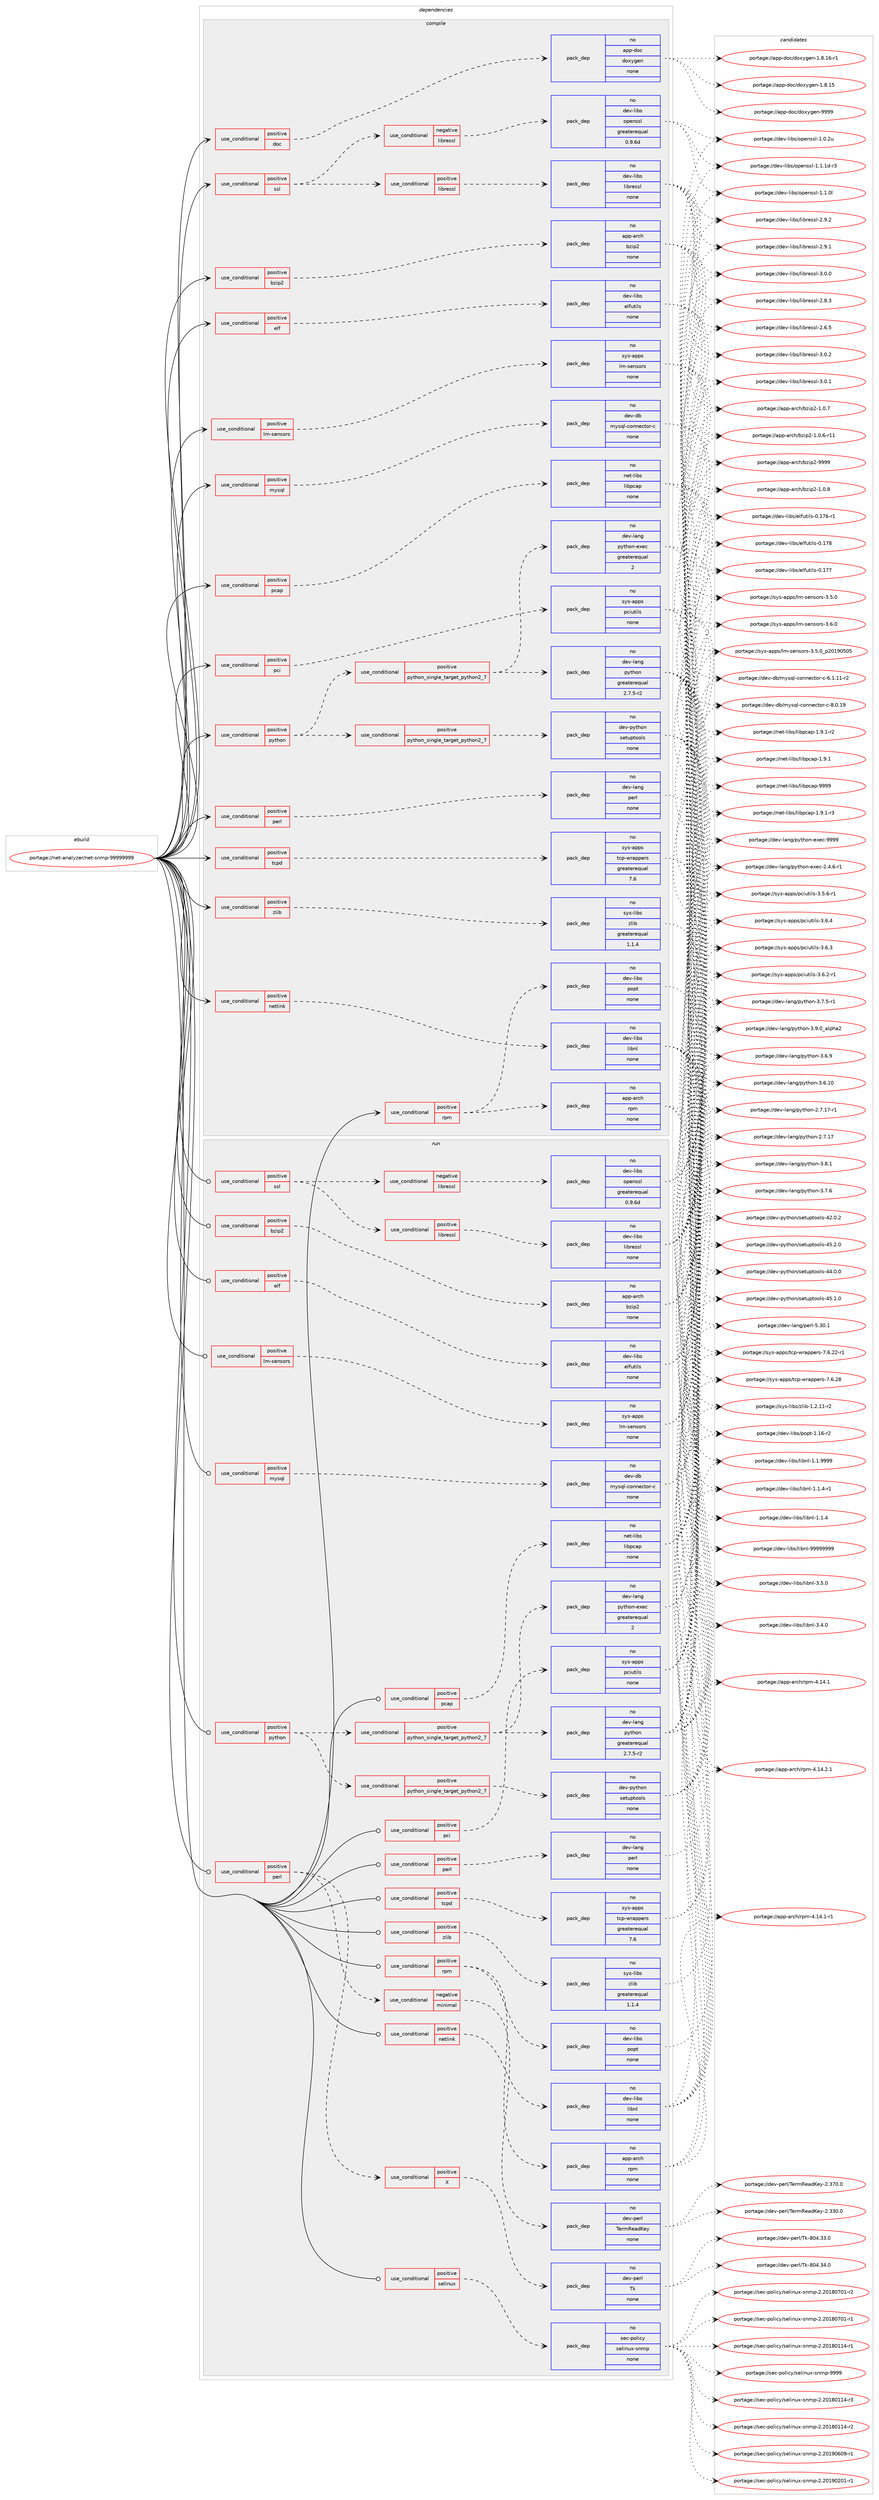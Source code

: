 digraph prolog {

# *************
# Graph options
# *************

newrank=true;
concentrate=true;
compound=true;
graph [rankdir=LR,fontname=Helvetica,fontsize=10,ranksep=1.5];#, ranksep=2.5, nodesep=0.2];
edge  [arrowhead=vee];
node  [fontname=Helvetica,fontsize=10];

# **********
# The ebuild
# **********

subgraph cluster_leftcol {
color=gray;
rank=same;
label=<<i>ebuild</i>>;
id [label="portage://net-analyzer/net-snmp-99999999", color=red, width=4, href="../net-analyzer/net-snmp-99999999.svg"];
}

# ****************
# The dependencies
# ****************

subgraph cluster_midcol {
color=gray;
label=<<i>dependencies</i>>;
subgraph cluster_compile {
fillcolor="#eeeeee";
style=filled;
label=<<i>compile</i>>;
subgraph cond35314 {
dependency156852 [label=<<TABLE BORDER="0" CELLBORDER="1" CELLSPACING="0" CELLPADDING="4"><TR><TD ROWSPAN="3" CELLPADDING="10">use_conditional</TD></TR><TR><TD>positive</TD></TR><TR><TD>bzip2</TD></TR></TABLE>>, shape=none, color=red];
subgraph pack118984 {
dependency156853 [label=<<TABLE BORDER="0" CELLBORDER="1" CELLSPACING="0" CELLPADDING="4" WIDTH="220"><TR><TD ROWSPAN="6" CELLPADDING="30">pack_dep</TD></TR><TR><TD WIDTH="110">no</TD></TR><TR><TD>app-arch</TD></TR><TR><TD>bzip2</TD></TR><TR><TD>none</TD></TR><TR><TD></TD></TR></TABLE>>, shape=none, color=blue];
}
dependency156852:e -> dependency156853:w [weight=20,style="dashed",arrowhead="vee"];
}
id:e -> dependency156852:w [weight=20,style="solid",arrowhead="vee"];
subgraph cond35315 {
dependency156854 [label=<<TABLE BORDER="0" CELLBORDER="1" CELLSPACING="0" CELLPADDING="4"><TR><TD ROWSPAN="3" CELLPADDING="10">use_conditional</TD></TR><TR><TD>positive</TD></TR><TR><TD>doc</TD></TR></TABLE>>, shape=none, color=red];
subgraph pack118985 {
dependency156855 [label=<<TABLE BORDER="0" CELLBORDER="1" CELLSPACING="0" CELLPADDING="4" WIDTH="220"><TR><TD ROWSPAN="6" CELLPADDING="30">pack_dep</TD></TR><TR><TD WIDTH="110">no</TD></TR><TR><TD>app-doc</TD></TR><TR><TD>doxygen</TD></TR><TR><TD>none</TD></TR><TR><TD></TD></TR></TABLE>>, shape=none, color=blue];
}
dependency156854:e -> dependency156855:w [weight=20,style="dashed",arrowhead="vee"];
}
id:e -> dependency156854:w [weight=20,style="solid",arrowhead="vee"];
subgraph cond35316 {
dependency156856 [label=<<TABLE BORDER="0" CELLBORDER="1" CELLSPACING="0" CELLPADDING="4"><TR><TD ROWSPAN="3" CELLPADDING="10">use_conditional</TD></TR><TR><TD>positive</TD></TR><TR><TD>elf</TD></TR></TABLE>>, shape=none, color=red];
subgraph pack118986 {
dependency156857 [label=<<TABLE BORDER="0" CELLBORDER="1" CELLSPACING="0" CELLPADDING="4" WIDTH="220"><TR><TD ROWSPAN="6" CELLPADDING="30">pack_dep</TD></TR><TR><TD WIDTH="110">no</TD></TR><TR><TD>dev-libs</TD></TR><TR><TD>elfutils</TD></TR><TR><TD>none</TD></TR><TR><TD></TD></TR></TABLE>>, shape=none, color=blue];
}
dependency156856:e -> dependency156857:w [weight=20,style="dashed",arrowhead="vee"];
}
id:e -> dependency156856:w [weight=20,style="solid",arrowhead="vee"];
subgraph cond35317 {
dependency156858 [label=<<TABLE BORDER="0" CELLBORDER="1" CELLSPACING="0" CELLPADDING="4"><TR><TD ROWSPAN="3" CELLPADDING="10">use_conditional</TD></TR><TR><TD>positive</TD></TR><TR><TD>lm-sensors</TD></TR></TABLE>>, shape=none, color=red];
subgraph pack118987 {
dependency156859 [label=<<TABLE BORDER="0" CELLBORDER="1" CELLSPACING="0" CELLPADDING="4" WIDTH="220"><TR><TD ROWSPAN="6" CELLPADDING="30">pack_dep</TD></TR><TR><TD WIDTH="110">no</TD></TR><TR><TD>sys-apps</TD></TR><TR><TD>lm-sensors</TD></TR><TR><TD>none</TD></TR><TR><TD></TD></TR></TABLE>>, shape=none, color=blue];
}
dependency156858:e -> dependency156859:w [weight=20,style="dashed",arrowhead="vee"];
}
id:e -> dependency156858:w [weight=20,style="solid",arrowhead="vee"];
subgraph cond35318 {
dependency156860 [label=<<TABLE BORDER="0" CELLBORDER="1" CELLSPACING="0" CELLPADDING="4"><TR><TD ROWSPAN="3" CELLPADDING="10">use_conditional</TD></TR><TR><TD>positive</TD></TR><TR><TD>mysql</TD></TR></TABLE>>, shape=none, color=red];
subgraph pack118988 {
dependency156861 [label=<<TABLE BORDER="0" CELLBORDER="1" CELLSPACING="0" CELLPADDING="4" WIDTH="220"><TR><TD ROWSPAN="6" CELLPADDING="30">pack_dep</TD></TR><TR><TD WIDTH="110">no</TD></TR><TR><TD>dev-db</TD></TR><TR><TD>mysql-connector-c</TD></TR><TR><TD>none</TD></TR><TR><TD></TD></TR></TABLE>>, shape=none, color=blue];
}
dependency156860:e -> dependency156861:w [weight=20,style="dashed",arrowhead="vee"];
}
id:e -> dependency156860:w [weight=20,style="solid",arrowhead="vee"];
subgraph cond35319 {
dependency156862 [label=<<TABLE BORDER="0" CELLBORDER="1" CELLSPACING="0" CELLPADDING="4"><TR><TD ROWSPAN="3" CELLPADDING="10">use_conditional</TD></TR><TR><TD>positive</TD></TR><TR><TD>netlink</TD></TR></TABLE>>, shape=none, color=red];
subgraph pack118989 {
dependency156863 [label=<<TABLE BORDER="0" CELLBORDER="1" CELLSPACING="0" CELLPADDING="4" WIDTH="220"><TR><TD ROWSPAN="6" CELLPADDING="30">pack_dep</TD></TR><TR><TD WIDTH="110">no</TD></TR><TR><TD>dev-libs</TD></TR><TR><TD>libnl</TD></TR><TR><TD>none</TD></TR><TR><TD></TD></TR></TABLE>>, shape=none, color=blue];
}
dependency156862:e -> dependency156863:w [weight=20,style="dashed",arrowhead="vee"];
}
id:e -> dependency156862:w [weight=20,style="solid",arrowhead="vee"];
subgraph cond35320 {
dependency156864 [label=<<TABLE BORDER="0" CELLBORDER="1" CELLSPACING="0" CELLPADDING="4"><TR><TD ROWSPAN="3" CELLPADDING="10">use_conditional</TD></TR><TR><TD>positive</TD></TR><TR><TD>pcap</TD></TR></TABLE>>, shape=none, color=red];
subgraph pack118990 {
dependency156865 [label=<<TABLE BORDER="0" CELLBORDER="1" CELLSPACING="0" CELLPADDING="4" WIDTH="220"><TR><TD ROWSPAN="6" CELLPADDING="30">pack_dep</TD></TR><TR><TD WIDTH="110">no</TD></TR><TR><TD>net-libs</TD></TR><TR><TD>libpcap</TD></TR><TR><TD>none</TD></TR><TR><TD></TD></TR></TABLE>>, shape=none, color=blue];
}
dependency156864:e -> dependency156865:w [weight=20,style="dashed",arrowhead="vee"];
}
id:e -> dependency156864:w [weight=20,style="solid",arrowhead="vee"];
subgraph cond35321 {
dependency156866 [label=<<TABLE BORDER="0" CELLBORDER="1" CELLSPACING="0" CELLPADDING="4"><TR><TD ROWSPAN="3" CELLPADDING="10">use_conditional</TD></TR><TR><TD>positive</TD></TR><TR><TD>pci</TD></TR></TABLE>>, shape=none, color=red];
subgraph pack118991 {
dependency156867 [label=<<TABLE BORDER="0" CELLBORDER="1" CELLSPACING="0" CELLPADDING="4" WIDTH="220"><TR><TD ROWSPAN="6" CELLPADDING="30">pack_dep</TD></TR><TR><TD WIDTH="110">no</TD></TR><TR><TD>sys-apps</TD></TR><TR><TD>pciutils</TD></TR><TR><TD>none</TD></TR><TR><TD></TD></TR></TABLE>>, shape=none, color=blue];
}
dependency156866:e -> dependency156867:w [weight=20,style="dashed",arrowhead="vee"];
}
id:e -> dependency156866:w [weight=20,style="solid",arrowhead="vee"];
subgraph cond35322 {
dependency156868 [label=<<TABLE BORDER="0" CELLBORDER="1" CELLSPACING="0" CELLPADDING="4"><TR><TD ROWSPAN="3" CELLPADDING="10">use_conditional</TD></TR><TR><TD>positive</TD></TR><TR><TD>perl</TD></TR></TABLE>>, shape=none, color=red];
subgraph pack118992 {
dependency156869 [label=<<TABLE BORDER="0" CELLBORDER="1" CELLSPACING="0" CELLPADDING="4" WIDTH="220"><TR><TD ROWSPAN="6" CELLPADDING="30">pack_dep</TD></TR><TR><TD WIDTH="110">no</TD></TR><TR><TD>dev-lang</TD></TR><TR><TD>perl</TD></TR><TR><TD>none</TD></TR><TR><TD></TD></TR></TABLE>>, shape=none, color=blue];
}
dependency156868:e -> dependency156869:w [weight=20,style="dashed",arrowhead="vee"];
}
id:e -> dependency156868:w [weight=20,style="solid",arrowhead="vee"];
subgraph cond35323 {
dependency156870 [label=<<TABLE BORDER="0" CELLBORDER="1" CELLSPACING="0" CELLPADDING="4"><TR><TD ROWSPAN="3" CELLPADDING="10">use_conditional</TD></TR><TR><TD>positive</TD></TR><TR><TD>python</TD></TR></TABLE>>, shape=none, color=red];
subgraph cond35324 {
dependency156871 [label=<<TABLE BORDER="0" CELLBORDER="1" CELLSPACING="0" CELLPADDING="4"><TR><TD ROWSPAN="3" CELLPADDING="10">use_conditional</TD></TR><TR><TD>positive</TD></TR><TR><TD>python_single_target_python2_7</TD></TR></TABLE>>, shape=none, color=red];
subgraph pack118993 {
dependency156872 [label=<<TABLE BORDER="0" CELLBORDER="1" CELLSPACING="0" CELLPADDING="4" WIDTH="220"><TR><TD ROWSPAN="6" CELLPADDING="30">pack_dep</TD></TR><TR><TD WIDTH="110">no</TD></TR><TR><TD>dev-python</TD></TR><TR><TD>setuptools</TD></TR><TR><TD>none</TD></TR><TR><TD></TD></TR></TABLE>>, shape=none, color=blue];
}
dependency156871:e -> dependency156872:w [weight=20,style="dashed",arrowhead="vee"];
}
dependency156870:e -> dependency156871:w [weight=20,style="dashed",arrowhead="vee"];
subgraph cond35325 {
dependency156873 [label=<<TABLE BORDER="0" CELLBORDER="1" CELLSPACING="0" CELLPADDING="4"><TR><TD ROWSPAN="3" CELLPADDING="10">use_conditional</TD></TR><TR><TD>positive</TD></TR><TR><TD>python_single_target_python2_7</TD></TR></TABLE>>, shape=none, color=red];
subgraph pack118994 {
dependency156874 [label=<<TABLE BORDER="0" CELLBORDER="1" CELLSPACING="0" CELLPADDING="4" WIDTH="220"><TR><TD ROWSPAN="6" CELLPADDING="30">pack_dep</TD></TR><TR><TD WIDTH="110">no</TD></TR><TR><TD>dev-lang</TD></TR><TR><TD>python</TD></TR><TR><TD>greaterequal</TD></TR><TR><TD>2.7.5-r2</TD></TR></TABLE>>, shape=none, color=blue];
}
dependency156873:e -> dependency156874:w [weight=20,style="dashed",arrowhead="vee"];
subgraph pack118995 {
dependency156875 [label=<<TABLE BORDER="0" CELLBORDER="1" CELLSPACING="0" CELLPADDING="4" WIDTH="220"><TR><TD ROWSPAN="6" CELLPADDING="30">pack_dep</TD></TR><TR><TD WIDTH="110">no</TD></TR><TR><TD>dev-lang</TD></TR><TR><TD>python-exec</TD></TR><TR><TD>greaterequal</TD></TR><TR><TD>2</TD></TR></TABLE>>, shape=none, color=blue];
}
dependency156873:e -> dependency156875:w [weight=20,style="dashed",arrowhead="vee"];
}
dependency156870:e -> dependency156873:w [weight=20,style="dashed",arrowhead="vee"];
}
id:e -> dependency156870:w [weight=20,style="solid",arrowhead="vee"];
subgraph cond35326 {
dependency156876 [label=<<TABLE BORDER="0" CELLBORDER="1" CELLSPACING="0" CELLPADDING="4"><TR><TD ROWSPAN="3" CELLPADDING="10">use_conditional</TD></TR><TR><TD>positive</TD></TR><TR><TD>rpm</TD></TR></TABLE>>, shape=none, color=red];
subgraph pack118996 {
dependency156877 [label=<<TABLE BORDER="0" CELLBORDER="1" CELLSPACING="0" CELLPADDING="4" WIDTH="220"><TR><TD ROWSPAN="6" CELLPADDING="30">pack_dep</TD></TR><TR><TD WIDTH="110">no</TD></TR><TR><TD>app-arch</TD></TR><TR><TD>rpm</TD></TR><TR><TD>none</TD></TR><TR><TD></TD></TR></TABLE>>, shape=none, color=blue];
}
dependency156876:e -> dependency156877:w [weight=20,style="dashed",arrowhead="vee"];
subgraph pack118997 {
dependency156878 [label=<<TABLE BORDER="0" CELLBORDER="1" CELLSPACING="0" CELLPADDING="4" WIDTH="220"><TR><TD ROWSPAN="6" CELLPADDING="30">pack_dep</TD></TR><TR><TD WIDTH="110">no</TD></TR><TR><TD>dev-libs</TD></TR><TR><TD>popt</TD></TR><TR><TD>none</TD></TR><TR><TD></TD></TR></TABLE>>, shape=none, color=blue];
}
dependency156876:e -> dependency156878:w [weight=20,style="dashed",arrowhead="vee"];
}
id:e -> dependency156876:w [weight=20,style="solid",arrowhead="vee"];
subgraph cond35327 {
dependency156879 [label=<<TABLE BORDER="0" CELLBORDER="1" CELLSPACING="0" CELLPADDING="4"><TR><TD ROWSPAN="3" CELLPADDING="10">use_conditional</TD></TR><TR><TD>positive</TD></TR><TR><TD>ssl</TD></TR></TABLE>>, shape=none, color=red];
subgraph cond35328 {
dependency156880 [label=<<TABLE BORDER="0" CELLBORDER="1" CELLSPACING="0" CELLPADDING="4"><TR><TD ROWSPAN="3" CELLPADDING="10">use_conditional</TD></TR><TR><TD>negative</TD></TR><TR><TD>libressl</TD></TR></TABLE>>, shape=none, color=red];
subgraph pack118998 {
dependency156881 [label=<<TABLE BORDER="0" CELLBORDER="1" CELLSPACING="0" CELLPADDING="4" WIDTH="220"><TR><TD ROWSPAN="6" CELLPADDING="30">pack_dep</TD></TR><TR><TD WIDTH="110">no</TD></TR><TR><TD>dev-libs</TD></TR><TR><TD>openssl</TD></TR><TR><TD>greaterequal</TD></TR><TR><TD>0.9.6d</TD></TR></TABLE>>, shape=none, color=blue];
}
dependency156880:e -> dependency156881:w [weight=20,style="dashed",arrowhead="vee"];
}
dependency156879:e -> dependency156880:w [weight=20,style="dashed",arrowhead="vee"];
subgraph cond35329 {
dependency156882 [label=<<TABLE BORDER="0" CELLBORDER="1" CELLSPACING="0" CELLPADDING="4"><TR><TD ROWSPAN="3" CELLPADDING="10">use_conditional</TD></TR><TR><TD>positive</TD></TR><TR><TD>libressl</TD></TR></TABLE>>, shape=none, color=red];
subgraph pack118999 {
dependency156883 [label=<<TABLE BORDER="0" CELLBORDER="1" CELLSPACING="0" CELLPADDING="4" WIDTH="220"><TR><TD ROWSPAN="6" CELLPADDING="30">pack_dep</TD></TR><TR><TD WIDTH="110">no</TD></TR><TR><TD>dev-libs</TD></TR><TR><TD>libressl</TD></TR><TR><TD>none</TD></TR><TR><TD></TD></TR></TABLE>>, shape=none, color=blue];
}
dependency156882:e -> dependency156883:w [weight=20,style="dashed",arrowhead="vee"];
}
dependency156879:e -> dependency156882:w [weight=20,style="dashed",arrowhead="vee"];
}
id:e -> dependency156879:w [weight=20,style="solid",arrowhead="vee"];
subgraph cond35330 {
dependency156884 [label=<<TABLE BORDER="0" CELLBORDER="1" CELLSPACING="0" CELLPADDING="4"><TR><TD ROWSPAN="3" CELLPADDING="10">use_conditional</TD></TR><TR><TD>positive</TD></TR><TR><TD>tcpd</TD></TR></TABLE>>, shape=none, color=red];
subgraph pack119000 {
dependency156885 [label=<<TABLE BORDER="0" CELLBORDER="1" CELLSPACING="0" CELLPADDING="4" WIDTH="220"><TR><TD ROWSPAN="6" CELLPADDING="30">pack_dep</TD></TR><TR><TD WIDTH="110">no</TD></TR><TR><TD>sys-apps</TD></TR><TR><TD>tcp-wrappers</TD></TR><TR><TD>greaterequal</TD></TR><TR><TD>7.6</TD></TR></TABLE>>, shape=none, color=blue];
}
dependency156884:e -> dependency156885:w [weight=20,style="dashed",arrowhead="vee"];
}
id:e -> dependency156884:w [weight=20,style="solid",arrowhead="vee"];
subgraph cond35331 {
dependency156886 [label=<<TABLE BORDER="0" CELLBORDER="1" CELLSPACING="0" CELLPADDING="4"><TR><TD ROWSPAN="3" CELLPADDING="10">use_conditional</TD></TR><TR><TD>positive</TD></TR><TR><TD>zlib</TD></TR></TABLE>>, shape=none, color=red];
subgraph pack119001 {
dependency156887 [label=<<TABLE BORDER="0" CELLBORDER="1" CELLSPACING="0" CELLPADDING="4" WIDTH="220"><TR><TD ROWSPAN="6" CELLPADDING="30">pack_dep</TD></TR><TR><TD WIDTH="110">no</TD></TR><TR><TD>sys-libs</TD></TR><TR><TD>zlib</TD></TR><TR><TD>greaterequal</TD></TR><TR><TD>1.1.4</TD></TR></TABLE>>, shape=none, color=blue];
}
dependency156886:e -> dependency156887:w [weight=20,style="dashed",arrowhead="vee"];
}
id:e -> dependency156886:w [weight=20,style="solid",arrowhead="vee"];
}
subgraph cluster_compileandrun {
fillcolor="#eeeeee";
style=filled;
label=<<i>compile and run</i>>;
}
subgraph cluster_run {
fillcolor="#eeeeee";
style=filled;
label=<<i>run</i>>;
subgraph cond35332 {
dependency156888 [label=<<TABLE BORDER="0" CELLBORDER="1" CELLSPACING="0" CELLPADDING="4"><TR><TD ROWSPAN="3" CELLPADDING="10">use_conditional</TD></TR><TR><TD>positive</TD></TR><TR><TD>bzip2</TD></TR></TABLE>>, shape=none, color=red];
subgraph pack119002 {
dependency156889 [label=<<TABLE BORDER="0" CELLBORDER="1" CELLSPACING="0" CELLPADDING="4" WIDTH="220"><TR><TD ROWSPAN="6" CELLPADDING="30">pack_dep</TD></TR><TR><TD WIDTH="110">no</TD></TR><TR><TD>app-arch</TD></TR><TR><TD>bzip2</TD></TR><TR><TD>none</TD></TR><TR><TD></TD></TR></TABLE>>, shape=none, color=blue];
}
dependency156888:e -> dependency156889:w [weight=20,style="dashed",arrowhead="vee"];
}
id:e -> dependency156888:w [weight=20,style="solid",arrowhead="odot"];
subgraph cond35333 {
dependency156890 [label=<<TABLE BORDER="0" CELLBORDER="1" CELLSPACING="0" CELLPADDING="4"><TR><TD ROWSPAN="3" CELLPADDING="10">use_conditional</TD></TR><TR><TD>positive</TD></TR><TR><TD>elf</TD></TR></TABLE>>, shape=none, color=red];
subgraph pack119003 {
dependency156891 [label=<<TABLE BORDER="0" CELLBORDER="1" CELLSPACING="0" CELLPADDING="4" WIDTH="220"><TR><TD ROWSPAN="6" CELLPADDING="30">pack_dep</TD></TR><TR><TD WIDTH="110">no</TD></TR><TR><TD>dev-libs</TD></TR><TR><TD>elfutils</TD></TR><TR><TD>none</TD></TR><TR><TD></TD></TR></TABLE>>, shape=none, color=blue];
}
dependency156890:e -> dependency156891:w [weight=20,style="dashed",arrowhead="vee"];
}
id:e -> dependency156890:w [weight=20,style="solid",arrowhead="odot"];
subgraph cond35334 {
dependency156892 [label=<<TABLE BORDER="0" CELLBORDER="1" CELLSPACING="0" CELLPADDING="4"><TR><TD ROWSPAN="3" CELLPADDING="10">use_conditional</TD></TR><TR><TD>positive</TD></TR><TR><TD>lm-sensors</TD></TR></TABLE>>, shape=none, color=red];
subgraph pack119004 {
dependency156893 [label=<<TABLE BORDER="0" CELLBORDER="1" CELLSPACING="0" CELLPADDING="4" WIDTH="220"><TR><TD ROWSPAN="6" CELLPADDING="30">pack_dep</TD></TR><TR><TD WIDTH="110">no</TD></TR><TR><TD>sys-apps</TD></TR><TR><TD>lm-sensors</TD></TR><TR><TD>none</TD></TR><TR><TD></TD></TR></TABLE>>, shape=none, color=blue];
}
dependency156892:e -> dependency156893:w [weight=20,style="dashed",arrowhead="vee"];
}
id:e -> dependency156892:w [weight=20,style="solid",arrowhead="odot"];
subgraph cond35335 {
dependency156894 [label=<<TABLE BORDER="0" CELLBORDER="1" CELLSPACING="0" CELLPADDING="4"><TR><TD ROWSPAN="3" CELLPADDING="10">use_conditional</TD></TR><TR><TD>positive</TD></TR><TR><TD>mysql</TD></TR></TABLE>>, shape=none, color=red];
subgraph pack119005 {
dependency156895 [label=<<TABLE BORDER="0" CELLBORDER="1" CELLSPACING="0" CELLPADDING="4" WIDTH="220"><TR><TD ROWSPAN="6" CELLPADDING="30">pack_dep</TD></TR><TR><TD WIDTH="110">no</TD></TR><TR><TD>dev-db</TD></TR><TR><TD>mysql-connector-c</TD></TR><TR><TD>none</TD></TR><TR><TD></TD></TR></TABLE>>, shape=none, color=blue];
}
dependency156894:e -> dependency156895:w [weight=20,style="dashed",arrowhead="vee"];
}
id:e -> dependency156894:w [weight=20,style="solid",arrowhead="odot"];
subgraph cond35336 {
dependency156896 [label=<<TABLE BORDER="0" CELLBORDER="1" CELLSPACING="0" CELLPADDING="4"><TR><TD ROWSPAN="3" CELLPADDING="10">use_conditional</TD></TR><TR><TD>positive</TD></TR><TR><TD>netlink</TD></TR></TABLE>>, shape=none, color=red];
subgraph pack119006 {
dependency156897 [label=<<TABLE BORDER="0" CELLBORDER="1" CELLSPACING="0" CELLPADDING="4" WIDTH="220"><TR><TD ROWSPAN="6" CELLPADDING="30">pack_dep</TD></TR><TR><TD WIDTH="110">no</TD></TR><TR><TD>dev-libs</TD></TR><TR><TD>libnl</TD></TR><TR><TD>none</TD></TR><TR><TD></TD></TR></TABLE>>, shape=none, color=blue];
}
dependency156896:e -> dependency156897:w [weight=20,style="dashed",arrowhead="vee"];
}
id:e -> dependency156896:w [weight=20,style="solid",arrowhead="odot"];
subgraph cond35337 {
dependency156898 [label=<<TABLE BORDER="0" CELLBORDER="1" CELLSPACING="0" CELLPADDING="4"><TR><TD ROWSPAN="3" CELLPADDING="10">use_conditional</TD></TR><TR><TD>positive</TD></TR><TR><TD>pcap</TD></TR></TABLE>>, shape=none, color=red];
subgraph pack119007 {
dependency156899 [label=<<TABLE BORDER="0" CELLBORDER="1" CELLSPACING="0" CELLPADDING="4" WIDTH="220"><TR><TD ROWSPAN="6" CELLPADDING="30">pack_dep</TD></TR><TR><TD WIDTH="110">no</TD></TR><TR><TD>net-libs</TD></TR><TR><TD>libpcap</TD></TR><TR><TD>none</TD></TR><TR><TD></TD></TR></TABLE>>, shape=none, color=blue];
}
dependency156898:e -> dependency156899:w [weight=20,style="dashed",arrowhead="vee"];
}
id:e -> dependency156898:w [weight=20,style="solid",arrowhead="odot"];
subgraph cond35338 {
dependency156900 [label=<<TABLE BORDER="0" CELLBORDER="1" CELLSPACING="0" CELLPADDING="4"><TR><TD ROWSPAN="3" CELLPADDING="10">use_conditional</TD></TR><TR><TD>positive</TD></TR><TR><TD>pci</TD></TR></TABLE>>, shape=none, color=red];
subgraph pack119008 {
dependency156901 [label=<<TABLE BORDER="0" CELLBORDER="1" CELLSPACING="0" CELLPADDING="4" WIDTH="220"><TR><TD ROWSPAN="6" CELLPADDING="30">pack_dep</TD></TR><TR><TD WIDTH="110">no</TD></TR><TR><TD>sys-apps</TD></TR><TR><TD>pciutils</TD></TR><TR><TD>none</TD></TR><TR><TD></TD></TR></TABLE>>, shape=none, color=blue];
}
dependency156900:e -> dependency156901:w [weight=20,style="dashed",arrowhead="vee"];
}
id:e -> dependency156900:w [weight=20,style="solid",arrowhead="odot"];
subgraph cond35339 {
dependency156902 [label=<<TABLE BORDER="0" CELLBORDER="1" CELLSPACING="0" CELLPADDING="4"><TR><TD ROWSPAN="3" CELLPADDING="10">use_conditional</TD></TR><TR><TD>positive</TD></TR><TR><TD>perl</TD></TR></TABLE>>, shape=none, color=red];
subgraph cond35340 {
dependency156903 [label=<<TABLE BORDER="0" CELLBORDER="1" CELLSPACING="0" CELLPADDING="4"><TR><TD ROWSPAN="3" CELLPADDING="10">use_conditional</TD></TR><TR><TD>positive</TD></TR><TR><TD>X</TD></TR></TABLE>>, shape=none, color=red];
subgraph pack119009 {
dependency156904 [label=<<TABLE BORDER="0" CELLBORDER="1" CELLSPACING="0" CELLPADDING="4" WIDTH="220"><TR><TD ROWSPAN="6" CELLPADDING="30">pack_dep</TD></TR><TR><TD WIDTH="110">no</TD></TR><TR><TD>dev-perl</TD></TR><TR><TD>Tk</TD></TR><TR><TD>none</TD></TR><TR><TD></TD></TR></TABLE>>, shape=none, color=blue];
}
dependency156903:e -> dependency156904:w [weight=20,style="dashed",arrowhead="vee"];
}
dependency156902:e -> dependency156903:w [weight=20,style="dashed",arrowhead="vee"];
subgraph cond35341 {
dependency156905 [label=<<TABLE BORDER="0" CELLBORDER="1" CELLSPACING="0" CELLPADDING="4"><TR><TD ROWSPAN="3" CELLPADDING="10">use_conditional</TD></TR><TR><TD>negative</TD></TR><TR><TD>minimal</TD></TR></TABLE>>, shape=none, color=red];
subgraph pack119010 {
dependency156906 [label=<<TABLE BORDER="0" CELLBORDER="1" CELLSPACING="0" CELLPADDING="4" WIDTH="220"><TR><TD ROWSPAN="6" CELLPADDING="30">pack_dep</TD></TR><TR><TD WIDTH="110">no</TD></TR><TR><TD>dev-perl</TD></TR><TR><TD>TermReadKey</TD></TR><TR><TD>none</TD></TR><TR><TD></TD></TR></TABLE>>, shape=none, color=blue];
}
dependency156905:e -> dependency156906:w [weight=20,style="dashed",arrowhead="vee"];
}
dependency156902:e -> dependency156905:w [weight=20,style="dashed",arrowhead="vee"];
}
id:e -> dependency156902:w [weight=20,style="solid",arrowhead="odot"];
subgraph cond35342 {
dependency156907 [label=<<TABLE BORDER="0" CELLBORDER="1" CELLSPACING="0" CELLPADDING="4"><TR><TD ROWSPAN="3" CELLPADDING="10">use_conditional</TD></TR><TR><TD>positive</TD></TR><TR><TD>perl</TD></TR></TABLE>>, shape=none, color=red];
subgraph pack119011 {
dependency156908 [label=<<TABLE BORDER="0" CELLBORDER="1" CELLSPACING="0" CELLPADDING="4" WIDTH="220"><TR><TD ROWSPAN="6" CELLPADDING="30">pack_dep</TD></TR><TR><TD WIDTH="110">no</TD></TR><TR><TD>dev-lang</TD></TR><TR><TD>perl</TD></TR><TR><TD>none</TD></TR><TR><TD></TD></TR></TABLE>>, shape=none, color=blue];
}
dependency156907:e -> dependency156908:w [weight=20,style="dashed",arrowhead="vee"];
}
id:e -> dependency156907:w [weight=20,style="solid",arrowhead="odot"];
subgraph cond35343 {
dependency156909 [label=<<TABLE BORDER="0" CELLBORDER="1" CELLSPACING="0" CELLPADDING="4"><TR><TD ROWSPAN="3" CELLPADDING="10">use_conditional</TD></TR><TR><TD>positive</TD></TR><TR><TD>python</TD></TR></TABLE>>, shape=none, color=red];
subgraph cond35344 {
dependency156910 [label=<<TABLE BORDER="0" CELLBORDER="1" CELLSPACING="0" CELLPADDING="4"><TR><TD ROWSPAN="3" CELLPADDING="10">use_conditional</TD></TR><TR><TD>positive</TD></TR><TR><TD>python_single_target_python2_7</TD></TR></TABLE>>, shape=none, color=red];
subgraph pack119012 {
dependency156911 [label=<<TABLE BORDER="0" CELLBORDER="1" CELLSPACING="0" CELLPADDING="4" WIDTH="220"><TR><TD ROWSPAN="6" CELLPADDING="30">pack_dep</TD></TR><TR><TD WIDTH="110">no</TD></TR><TR><TD>dev-python</TD></TR><TR><TD>setuptools</TD></TR><TR><TD>none</TD></TR><TR><TD></TD></TR></TABLE>>, shape=none, color=blue];
}
dependency156910:e -> dependency156911:w [weight=20,style="dashed",arrowhead="vee"];
}
dependency156909:e -> dependency156910:w [weight=20,style="dashed",arrowhead="vee"];
subgraph cond35345 {
dependency156912 [label=<<TABLE BORDER="0" CELLBORDER="1" CELLSPACING="0" CELLPADDING="4"><TR><TD ROWSPAN="3" CELLPADDING="10">use_conditional</TD></TR><TR><TD>positive</TD></TR><TR><TD>python_single_target_python2_7</TD></TR></TABLE>>, shape=none, color=red];
subgraph pack119013 {
dependency156913 [label=<<TABLE BORDER="0" CELLBORDER="1" CELLSPACING="0" CELLPADDING="4" WIDTH="220"><TR><TD ROWSPAN="6" CELLPADDING="30">pack_dep</TD></TR><TR><TD WIDTH="110">no</TD></TR><TR><TD>dev-lang</TD></TR><TR><TD>python</TD></TR><TR><TD>greaterequal</TD></TR><TR><TD>2.7.5-r2</TD></TR></TABLE>>, shape=none, color=blue];
}
dependency156912:e -> dependency156913:w [weight=20,style="dashed",arrowhead="vee"];
subgraph pack119014 {
dependency156914 [label=<<TABLE BORDER="0" CELLBORDER="1" CELLSPACING="0" CELLPADDING="4" WIDTH="220"><TR><TD ROWSPAN="6" CELLPADDING="30">pack_dep</TD></TR><TR><TD WIDTH="110">no</TD></TR><TR><TD>dev-lang</TD></TR><TR><TD>python-exec</TD></TR><TR><TD>greaterequal</TD></TR><TR><TD>2</TD></TR></TABLE>>, shape=none, color=blue];
}
dependency156912:e -> dependency156914:w [weight=20,style="dashed",arrowhead="vee"];
}
dependency156909:e -> dependency156912:w [weight=20,style="dashed",arrowhead="vee"];
}
id:e -> dependency156909:w [weight=20,style="solid",arrowhead="odot"];
subgraph cond35346 {
dependency156915 [label=<<TABLE BORDER="0" CELLBORDER="1" CELLSPACING="0" CELLPADDING="4"><TR><TD ROWSPAN="3" CELLPADDING="10">use_conditional</TD></TR><TR><TD>positive</TD></TR><TR><TD>rpm</TD></TR></TABLE>>, shape=none, color=red];
subgraph pack119015 {
dependency156916 [label=<<TABLE BORDER="0" CELLBORDER="1" CELLSPACING="0" CELLPADDING="4" WIDTH="220"><TR><TD ROWSPAN="6" CELLPADDING="30">pack_dep</TD></TR><TR><TD WIDTH="110">no</TD></TR><TR><TD>app-arch</TD></TR><TR><TD>rpm</TD></TR><TR><TD>none</TD></TR><TR><TD></TD></TR></TABLE>>, shape=none, color=blue];
}
dependency156915:e -> dependency156916:w [weight=20,style="dashed",arrowhead="vee"];
subgraph pack119016 {
dependency156917 [label=<<TABLE BORDER="0" CELLBORDER="1" CELLSPACING="0" CELLPADDING="4" WIDTH="220"><TR><TD ROWSPAN="6" CELLPADDING="30">pack_dep</TD></TR><TR><TD WIDTH="110">no</TD></TR><TR><TD>dev-libs</TD></TR><TR><TD>popt</TD></TR><TR><TD>none</TD></TR><TR><TD></TD></TR></TABLE>>, shape=none, color=blue];
}
dependency156915:e -> dependency156917:w [weight=20,style="dashed",arrowhead="vee"];
}
id:e -> dependency156915:w [weight=20,style="solid",arrowhead="odot"];
subgraph cond35347 {
dependency156918 [label=<<TABLE BORDER="0" CELLBORDER="1" CELLSPACING="0" CELLPADDING="4"><TR><TD ROWSPAN="3" CELLPADDING="10">use_conditional</TD></TR><TR><TD>positive</TD></TR><TR><TD>selinux</TD></TR></TABLE>>, shape=none, color=red];
subgraph pack119017 {
dependency156919 [label=<<TABLE BORDER="0" CELLBORDER="1" CELLSPACING="0" CELLPADDING="4" WIDTH="220"><TR><TD ROWSPAN="6" CELLPADDING="30">pack_dep</TD></TR><TR><TD WIDTH="110">no</TD></TR><TR><TD>sec-policy</TD></TR><TR><TD>selinux-snmp</TD></TR><TR><TD>none</TD></TR><TR><TD></TD></TR></TABLE>>, shape=none, color=blue];
}
dependency156918:e -> dependency156919:w [weight=20,style="dashed",arrowhead="vee"];
}
id:e -> dependency156918:w [weight=20,style="solid",arrowhead="odot"];
subgraph cond35348 {
dependency156920 [label=<<TABLE BORDER="0" CELLBORDER="1" CELLSPACING="0" CELLPADDING="4"><TR><TD ROWSPAN="3" CELLPADDING="10">use_conditional</TD></TR><TR><TD>positive</TD></TR><TR><TD>ssl</TD></TR></TABLE>>, shape=none, color=red];
subgraph cond35349 {
dependency156921 [label=<<TABLE BORDER="0" CELLBORDER="1" CELLSPACING="0" CELLPADDING="4"><TR><TD ROWSPAN="3" CELLPADDING="10">use_conditional</TD></TR><TR><TD>negative</TD></TR><TR><TD>libressl</TD></TR></TABLE>>, shape=none, color=red];
subgraph pack119018 {
dependency156922 [label=<<TABLE BORDER="0" CELLBORDER="1" CELLSPACING="0" CELLPADDING="4" WIDTH="220"><TR><TD ROWSPAN="6" CELLPADDING="30">pack_dep</TD></TR><TR><TD WIDTH="110">no</TD></TR><TR><TD>dev-libs</TD></TR><TR><TD>openssl</TD></TR><TR><TD>greaterequal</TD></TR><TR><TD>0.9.6d</TD></TR></TABLE>>, shape=none, color=blue];
}
dependency156921:e -> dependency156922:w [weight=20,style="dashed",arrowhead="vee"];
}
dependency156920:e -> dependency156921:w [weight=20,style="dashed",arrowhead="vee"];
subgraph cond35350 {
dependency156923 [label=<<TABLE BORDER="0" CELLBORDER="1" CELLSPACING="0" CELLPADDING="4"><TR><TD ROWSPAN="3" CELLPADDING="10">use_conditional</TD></TR><TR><TD>positive</TD></TR><TR><TD>libressl</TD></TR></TABLE>>, shape=none, color=red];
subgraph pack119019 {
dependency156924 [label=<<TABLE BORDER="0" CELLBORDER="1" CELLSPACING="0" CELLPADDING="4" WIDTH="220"><TR><TD ROWSPAN="6" CELLPADDING="30">pack_dep</TD></TR><TR><TD WIDTH="110">no</TD></TR><TR><TD>dev-libs</TD></TR><TR><TD>libressl</TD></TR><TR><TD>none</TD></TR><TR><TD></TD></TR></TABLE>>, shape=none, color=blue];
}
dependency156923:e -> dependency156924:w [weight=20,style="dashed",arrowhead="vee"];
}
dependency156920:e -> dependency156923:w [weight=20,style="dashed",arrowhead="vee"];
}
id:e -> dependency156920:w [weight=20,style="solid",arrowhead="odot"];
subgraph cond35351 {
dependency156925 [label=<<TABLE BORDER="0" CELLBORDER="1" CELLSPACING="0" CELLPADDING="4"><TR><TD ROWSPAN="3" CELLPADDING="10">use_conditional</TD></TR><TR><TD>positive</TD></TR><TR><TD>tcpd</TD></TR></TABLE>>, shape=none, color=red];
subgraph pack119020 {
dependency156926 [label=<<TABLE BORDER="0" CELLBORDER="1" CELLSPACING="0" CELLPADDING="4" WIDTH="220"><TR><TD ROWSPAN="6" CELLPADDING="30">pack_dep</TD></TR><TR><TD WIDTH="110">no</TD></TR><TR><TD>sys-apps</TD></TR><TR><TD>tcp-wrappers</TD></TR><TR><TD>greaterequal</TD></TR><TR><TD>7.6</TD></TR></TABLE>>, shape=none, color=blue];
}
dependency156925:e -> dependency156926:w [weight=20,style="dashed",arrowhead="vee"];
}
id:e -> dependency156925:w [weight=20,style="solid",arrowhead="odot"];
subgraph cond35352 {
dependency156927 [label=<<TABLE BORDER="0" CELLBORDER="1" CELLSPACING="0" CELLPADDING="4"><TR><TD ROWSPAN="3" CELLPADDING="10">use_conditional</TD></TR><TR><TD>positive</TD></TR><TR><TD>zlib</TD></TR></TABLE>>, shape=none, color=red];
subgraph pack119021 {
dependency156928 [label=<<TABLE BORDER="0" CELLBORDER="1" CELLSPACING="0" CELLPADDING="4" WIDTH="220"><TR><TD ROWSPAN="6" CELLPADDING="30">pack_dep</TD></TR><TR><TD WIDTH="110">no</TD></TR><TR><TD>sys-libs</TD></TR><TR><TD>zlib</TD></TR><TR><TD>greaterequal</TD></TR><TR><TD>1.1.4</TD></TR></TABLE>>, shape=none, color=blue];
}
dependency156927:e -> dependency156928:w [weight=20,style="dashed",arrowhead="vee"];
}
id:e -> dependency156927:w [weight=20,style="solid",arrowhead="odot"];
}
}

# **************
# The candidates
# **************

subgraph cluster_choices {
rank=same;
color=gray;
label=<<i>candidates</i>>;

subgraph choice118984 {
color=black;
nodesep=1;
choice971121124597114991044798122105112504557575757 [label="portage://app-arch/bzip2-9999", color=red, width=4,href="../app-arch/bzip2-9999.svg"];
choice97112112459711499104479812210511250454946484656 [label="portage://app-arch/bzip2-1.0.8", color=red, width=4,href="../app-arch/bzip2-1.0.8.svg"];
choice97112112459711499104479812210511250454946484655 [label="portage://app-arch/bzip2-1.0.7", color=red, width=4,href="../app-arch/bzip2-1.0.7.svg"];
choice97112112459711499104479812210511250454946484654451144949 [label="portage://app-arch/bzip2-1.0.6-r11", color=red, width=4,href="../app-arch/bzip2-1.0.6-r11.svg"];
dependency156853:e -> choice971121124597114991044798122105112504557575757:w [style=dotted,weight="100"];
dependency156853:e -> choice97112112459711499104479812210511250454946484656:w [style=dotted,weight="100"];
dependency156853:e -> choice97112112459711499104479812210511250454946484655:w [style=dotted,weight="100"];
dependency156853:e -> choice97112112459711499104479812210511250454946484654451144949:w [style=dotted,weight="100"];
}
subgraph choice118985 {
color=black;
nodesep=1;
choice971121124510011199471001111201211031011104557575757 [label="portage://app-doc/doxygen-9999", color=red, width=4,href="../app-doc/doxygen-9999.svg"];
choice97112112451001119947100111120121103101110454946564649544511449 [label="portage://app-doc/doxygen-1.8.16-r1", color=red, width=4,href="../app-doc/doxygen-1.8.16-r1.svg"];
choice9711211245100111994710011112012110310111045494656464953 [label="portage://app-doc/doxygen-1.8.15", color=red, width=4,href="../app-doc/doxygen-1.8.15.svg"];
dependency156855:e -> choice971121124510011199471001111201211031011104557575757:w [style=dotted,weight="100"];
dependency156855:e -> choice97112112451001119947100111120121103101110454946564649544511449:w [style=dotted,weight="100"];
dependency156855:e -> choice9711211245100111994710011112012110310111045494656464953:w [style=dotted,weight="100"];
}
subgraph choice118986 {
color=black;
nodesep=1;
choice100101118451081059811547101108102117116105108115454846495556 [label="portage://dev-libs/elfutils-0.178", color=red, width=4,href="../dev-libs/elfutils-0.178.svg"];
choice100101118451081059811547101108102117116105108115454846495555 [label="portage://dev-libs/elfutils-0.177", color=red, width=4,href="../dev-libs/elfutils-0.177.svg"];
choice1001011184510810598115471011081021171161051081154548464955544511449 [label="portage://dev-libs/elfutils-0.176-r1", color=red, width=4,href="../dev-libs/elfutils-0.176-r1.svg"];
dependency156857:e -> choice100101118451081059811547101108102117116105108115454846495556:w [style=dotted,weight="100"];
dependency156857:e -> choice100101118451081059811547101108102117116105108115454846495555:w [style=dotted,weight="100"];
dependency156857:e -> choice1001011184510810598115471011081021171161051081154548464955544511449:w [style=dotted,weight="100"];
}
subgraph choice118987 {
color=black;
nodesep=1;
choice11512111545971121121154710810945115101110115111114115455146544648 [label="portage://sys-apps/lm-sensors-3.6.0", color=red, width=4,href="../sys-apps/lm-sensors-3.6.0.svg"];
choice11512111545971121121154710810945115101110115111114115455146534648951125048495748534853 [label="portage://sys-apps/lm-sensors-3.5.0_p20190505", color=red, width=4,href="../sys-apps/lm-sensors-3.5.0_p20190505.svg"];
choice11512111545971121121154710810945115101110115111114115455146534648 [label="portage://sys-apps/lm-sensors-3.5.0", color=red, width=4,href="../sys-apps/lm-sensors-3.5.0.svg"];
dependency156859:e -> choice11512111545971121121154710810945115101110115111114115455146544648:w [style=dotted,weight="100"];
dependency156859:e -> choice11512111545971121121154710810945115101110115111114115455146534648951125048495748534853:w [style=dotted,weight="100"];
dependency156859:e -> choice11512111545971121121154710810945115101110115111114115455146534648:w [style=dotted,weight="100"];
}
subgraph choice118988 {
color=black;
nodesep=1;
choice100101118451009847109121115113108459911111011010199116111114459945564648464957 [label="portage://dev-db/mysql-connector-c-8.0.19", color=red, width=4,href="../dev-db/mysql-connector-c-8.0.19.svg"];
choice1001011184510098471091211151131084599111110110101991161111144599455446494649494511450 [label="portage://dev-db/mysql-connector-c-6.1.11-r2", color=red, width=4,href="../dev-db/mysql-connector-c-6.1.11-r2.svg"];
dependency156861:e -> choice100101118451009847109121115113108459911111011010199116111114459945564648464957:w [style=dotted,weight="100"];
dependency156861:e -> choice1001011184510098471091211151131084599111110110101991161111144599455446494649494511450:w [style=dotted,weight="100"];
}
subgraph choice118989 {
color=black;
nodesep=1;
choice10010111845108105981154710810598110108455757575757575757 [label="portage://dev-libs/libnl-99999999", color=red, width=4,href="../dev-libs/libnl-99999999.svg"];
choice10010111845108105981154710810598110108455146534648 [label="portage://dev-libs/libnl-3.5.0", color=red, width=4,href="../dev-libs/libnl-3.5.0.svg"];
choice10010111845108105981154710810598110108455146524648 [label="portage://dev-libs/libnl-3.4.0", color=red, width=4,href="../dev-libs/libnl-3.4.0.svg"];
choice10010111845108105981154710810598110108454946494657575757 [label="portage://dev-libs/libnl-1.1.9999", color=red, width=4,href="../dev-libs/libnl-1.1.9999.svg"];
choice100101118451081059811547108105981101084549464946524511449 [label="portage://dev-libs/libnl-1.1.4-r1", color=red, width=4,href="../dev-libs/libnl-1.1.4-r1.svg"];
choice10010111845108105981154710810598110108454946494652 [label="portage://dev-libs/libnl-1.1.4", color=red, width=4,href="../dev-libs/libnl-1.1.4.svg"];
dependency156863:e -> choice10010111845108105981154710810598110108455757575757575757:w [style=dotted,weight="100"];
dependency156863:e -> choice10010111845108105981154710810598110108455146534648:w [style=dotted,weight="100"];
dependency156863:e -> choice10010111845108105981154710810598110108455146524648:w [style=dotted,weight="100"];
dependency156863:e -> choice10010111845108105981154710810598110108454946494657575757:w [style=dotted,weight="100"];
dependency156863:e -> choice100101118451081059811547108105981101084549464946524511449:w [style=dotted,weight="100"];
dependency156863:e -> choice10010111845108105981154710810598110108454946494652:w [style=dotted,weight="100"];
}
subgraph choice118990 {
color=black;
nodesep=1;
choice1101011164510810598115471081059811299971124557575757 [label="portage://net-libs/libpcap-9999", color=red, width=4,href="../net-libs/libpcap-9999.svg"];
choice1101011164510810598115471081059811299971124549465746494511451 [label="portage://net-libs/libpcap-1.9.1-r3", color=red, width=4,href="../net-libs/libpcap-1.9.1-r3.svg"];
choice1101011164510810598115471081059811299971124549465746494511450 [label="portage://net-libs/libpcap-1.9.1-r2", color=red, width=4,href="../net-libs/libpcap-1.9.1-r2.svg"];
choice110101116451081059811547108105981129997112454946574649 [label="portage://net-libs/libpcap-1.9.1", color=red, width=4,href="../net-libs/libpcap-1.9.1.svg"];
dependency156865:e -> choice1101011164510810598115471081059811299971124557575757:w [style=dotted,weight="100"];
dependency156865:e -> choice1101011164510810598115471081059811299971124549465746494511451:w [style=dotted,weight="100"];
dependency156865:e -> choice1101011164510810598115471081059811299971124549465746494511450:w [style=dotted,weight="100"];
dependency156865:e -> choice110101116451081059811547108105981129997112454946574649:w [style=dotted,weight="100"];
}
subgraph choice118991 {
color=black;
nodesep=1;
choice11512111545971121121154711299105117116105108115455146544652 [label="portage://sys-apps/pciutils-3.6.4", color=red, width=4,href="../sys-apps/pciutils-3.6.4.svg"];
choice11512111545971121121154711299105117116105108115455146544651 [label="portage://sys-apps/pciutils-3.6.3", color=red, width=4,href="../sys-apps/pciutils-3.6.3.svg"];
choice115121115459711211211547112991051171161051081154551465446504511449 [label="portage://sys-apps/pciutils-3.6.2-r1", color=red, width=4,href="../sys-apps/pciutils-3.6.2-r1.svg"];
choice115121115459711211211547112991051171161051081154551465346544511449 [label="portage://sys-apps/pciutils-3.5.6-r1", color=red, width=4,href="../sys-apps/pciutils-3.5.6-r1.svg"];
dependency156867:e -> choice11512111545971121121154711299105117116105108115455146544652:w [style=dotted,weight="100"];
dependency156867:e -> choice11512111545971121121154711299105117116105108115455146544651:w [style=dotted,weight="100"];
dependency156867:e -> choice115121115459711211211547112991051171161051081154551465446504511449:w [style=dotted,weight="100"];
dependency156867:e -> choice115121115459711211211547112991051171161051081154551465346544511449:w [style=dotted,weight="100"];
}
subgraph choice118992 {
color=black;
nodesep=1;
choice10010111845108971101034711210111410845534651484649 [label="portage://dev-lang/perl-5.30.1", color=red, width=4,href="../dev-lang/perl-5.30.1.svg"];
dependency156869:e -> choice10010111845108971101034711210111410845534651484649:w [style=dotted,weight="100"];
}
subgraph choice118993 {
color=black;
nodesep=1;
choice100101118451121211161041111104711510111611711211611111110811545525346504648 [label="portage://dev-python/setuptools-45.2.0", color=red, width=4,href="../dev-python/setuptools-45.2.0.svg"];
choice100101118451121211161041111104711510111611711211611111110811545525346494648 [label="portage://dev-python/setuptools-45.1.0", color=red, width=4,href="../dev-python/setuptools-45.1.0.svg"];
choice100101118451121211161041111104711510111611711211611111110811545525246484648 [label="portage://dev-python/setuptools-44.0.0", color=red, width=4,href="../dev-python/setuptools-44.0.0.svg"];
choice100101118451121211161041111104711510111611711211611111110811545525046484650 [label="portage://dev-python/setuptools-42.0.2", color=red, width=4,href="../dev-python/setuptools-42.0.2.svg"];
dependency156872:e -> choice100101118451121211161041111104711510111611711211611111110811545525346504648:w [style=dotted,weight="100"];
dependency156872:e -> choice100101118451121211161041111104711510111611711211611111110811545525346494648:w [style=dotted,weight="100"];
dependency156872:e -> choice100101118451121211161041111104711510111611711211611111110811545525246484648:w [style=dotted,weight="100"];
dependency156872:e -> choice100101118451121211161041111104711510111611711211611111110811545525046484650:w [style=dotted,weight="100"];
}
subgraph choice118994 {
color=black;
nodesep=1;
choice10010111845108971101034711212111610411111045514657464895971081121049750 [label="portage://dev-lang/python-3.9.0_alpha2", color=red, width=4,href="../dev-lang/python-3.9.0_alpha2.svg"];
choice100101118451089711010347112121116104111110455146564649 [label="portage://dev-lang/python-3.8.1", color=red, width=4,href="../dev-lang/python-3.8.1.svg"];
choice100101118451089711010347112121116104111110455146554654 [label="portage://dev-lang/python-3.7.6", color=red, width=4,href="../dev-lang/python-3.7.6.svg"];
choice1001011184510897110103471121211161041111104551465546534511449 [label="portage://dev-lang/python-3.7.5-r1", color=red, width=4,href="../dev-lang/python-3.7.5-r1.svg"];
choice100101118451089711010347112121116104111110455146544657 [label="portage://dev-lang/python-3.6.9", color=red, width=4,href="../dev-lang/python-3.6.9.svg"];
choice10010111845108971101034711212111610411111045514654464948 [label="portage://dev-lang/python-3.6.10", color=red, width=4,href="../dev-lang/python-3.6.10.svg"];
choice100101118451089711010347112121116104111110455046554649554511449 [label="portage://dev-lang/python-2.7.17-r1", color=red, width=4,href="../dev-lang/python-2.7.17-r1.svg"];
choice10010111845108971101034711212111610411111045504655464955 [label="portage://dev-lang/python-2.7.17", color=red, width=4,href="../dev-lang/python-2.7.17.svg"];
dependency156874:e -> choice10010111845108971101034711212111610411111045514657464895971081121049750:w [style=dotted,weight="100"];
dependency156874:e -> choice100101118451089711010347112121116104111110455146564649:w [style=dotted,weight="100"];
dependency156874:e -> choice100101118451089711010347112121116104111110455146554654:w [style=dotted,weight="100"];
dependency156874:e -> choice1001011184510897110103471121211161041111104551465546534511449:w [style=dotted,weight="100"];
dependency156874:e -> choice100101118451089711010347112121116104111110455146544657:w [style=dotted,weight="100"];
dependency156874:e -> choice10010111845108971101034711212111610411111045514654464948:w [style=dotted,weight="100"];
dependency156874:e -> choice100101118451089711010347112121116104111110455046554649554511449:w [style=dotted,weight="100"];
dependency156874:e -> choice10010111845108971101034711212111610411111045504655464955:w [style=dotted,weight="100"];
}
subgraph choice118995 {
color=black;
nodesep=1;
choice10010111845108971101034711212111610411111045101120101994557575757 [label="portage://dev-lang/python-exec-9999", color=red, width=4,href="../dev-lang/python-exec-9999.svg"];
choice10010111845108971101034711212111610411111045101120101994550465246544511449 [label="portage://dev-lang/python-exec-2.4.6-r1", color=red, width=4,href="../dev-lang/python-exec-2.4.6-r1.svg"];
dependency156875:e -> choice10010111845108971101034711212111610411111045101120101994557575757:w [style=dotted,weight="100"];
dependency156875:e -> choice10010111845108971101034711212111610411111045101120101994550465246544511449:w [style=dotted,weight="100"];
}
subgraph choice118996 {
color=black;
nodesep=1;
choice9711211245971149910447114112109455246495246504649 [label="portage://app-arch/rpm-4.14.2.1", color=red, width=4,href="../app-arch/rpm-4.14.2.1.svg"];
choice9711211245971149910447114112109455246495246494511449 [label="portage://app-arch/rpm-4.14.1-r1", color=red, width=4,href="../app-arch/rpm-4.14.1-r1.svg"];
choice971121124597114991044711411210945524649524649 [label="portage://app-arch/rpm-4.14.1", color=red, width=4,href="../app-arch/rpm-4.14.1.svg"];
dependency156877:e -> choice9711211245971149910447114112109455246495246504649:w [style=dotted,weight="100"];
dependency156877:e -> choice9711211245971149910447114112109455246495246494511449:w [style=dotted,weight="100"];
dependency156877:e -> choice971121124597114991044711411210945524649524649:w [style=dotted,weight="100"];
}
subgraph choice118997 {
color=black;
nodesep=1;
choice10010111845108105981154711211111211645494649544511450 [label="portage://dev-libs/popt-1.16-r2", color=red, width=4,href="../dev-libs/popt-1.16-r2.svg"];
dependency156878:e -> choice10010111845108105981154711211111211645494649544511450:w [style=dotted,weight="100"];
}
subgraph choice118998 {
color=black;
nodesep=1;
choice1001011184510810598115471111121011101151151084549464946491004511451 [label="portage://dev-libs/openssl-1.1.1d-r3", color=red, width=4,href="../dev-libs/openssl-1.1.1d-r3.svg"];
choice100101118451081059811547111112101110115115108454946494648108 [label="portage://dev-libs/openssl-1.1.0l", color=red, width=4,href="../dev-libs/openssl-1.1.0l.svg"];
choice100101118451081059811547111112101110115115108454946484650117 [label="portage://dev-libs/openssl-1.0.2u", color=red, width=4,href="../dev-libs/openssl-1.0.2u.svg"];
dependency156881:e -> choice1001011184510810598115471111121011101151151084549464946491004511451:w [style=dotted,weight="100"];
dependency156881:e -> choice100101118451081059811547111112101110115115108454946494648108:w [style=dotted,weight="100"];
dependency156881:e -> choice100101118451081059811547111112101110115115108454946484650117:w [style=dotted,weight="100"];
}
subgraph choice118999 {
color=black;
nodesep=1;
choice10010111845108105981154710810598114101115115108455146484650 [label="portage://dev-libs/libressl-3.0.2", color=red, width=4,href="../dev-libs/libressl-3.0.2.svg"];
choice10010111845108105981154710810598114101115115108455146484649 [label="portage://dev-libs/libressl-3.0.1", color=red, width=4,href="../dev-libs/libressl-3.0.1.svg"];
choice10010111845108105981154710810598114101115115108455146484648 [label="portage://dev-libs/libressl-3.0.0", color=red, width=4,href="../dev-libs/libressl-3.0.0.svg"];
choice10010111845108105981154710810598114101115115108455046574650 [label="portage://dev-libs/libressl-2.9.2", color=red, width=4,href="../dev-libs/libressl-2.9.2.svg"];
choice10010111845108105981154710810598114101115115108455046574649 [label="portage://dev-libs/libressl-2.9.1", color=red, width=4,href="../dev-libs/libressl-2.9.1.svg"];
choice10010111845108105981154710810598114101115115108455046564651 [label="portage://dev-libs/libressl-2.8.3", color=red, width=4,href="../dev-libs/libressl-2.8.3.svg"];
choice10010111845108105981154710810598114101115115108455046544653 [label="portage://dev-libs/libressl-2.6.5", color=red, width=4,href="../dev-libs/libressl-2.6.5.svg"];
dependency156883:e -> choice10010111845108105981154710810598114101115115108455146484650:w [style=dotted,weight="100"];
dependency156883:e -> choice10010111845108105981154710810598114101115115108455146484649:w [style=dotted,weight="100"];
dependency156883:e -> choice10010111845108105981154710810598114101115115108455146484648:w [style=dotted,weight="100"];
dependency156883:e -> choice10010111845108105981154710810598114101115115108455046574650:w [style=dotted,weight="100"];
dependency156883:e -> choice10010111845108105981154710810598114101115115108455046574649:w [style=dotted,weight="100"];
dependency156883:e -> choice10010111845108105981154710810598114101115115108455046564651:w [style=dotted,weight="100"];
dependency156883:e -> choice10010111845108105981154710810598114101115115108455046544653:w [style=dotted,weight="100"];
}
subgraph choice119000 {
color=black;
nodesep=1;
choice11512111545971121121154711699112451191149711211210111411545554654465056 [label="portage://sys-apps/tcp-wrappers-7.6.28", color=red, width=4,href="../sys-apps/tcp-wrappers-7.6.28.svg"];
choice115121115459711211211547116991124511911497112112101114115455546544650504511449 [label="portage://sys-apps/tcp-wrappers-7.6.22-r1", color=red, width=4,href="../sys-apps/tcp-wrappers-7.6.22-r1.svg"];
dependency156885:e -> choice11512111545971121121154711699112451191149711211210111411545554654465056:w [style=dotted,weight="100"];
dependency156885:e -> choice115121115459711211211547116991124511911497112112101114115455546544650504511449:w [style=dotted,weight="100"];
}
subgraph choice119001 {
color=black;
nodesep=1;
choice11512111545108105981154712210810598454946504649494511450 [label="portage://sys-libs/zlib-1.2.11-r2", color=red, width=4,href="../sys-libs/zlib-1.2.11-r2.svg"];
dependency156887:e -> choice11512111545108105981154712210810598454946504649494511450:w [style=dotted,weight="100"];
}
subgraph choice119002 {
color=black;
nodesep=1;
choice971121124597114991044798122105112504557575757 [label="portage://app-arch/bzip2-9999", color=red, width=4,href="../app-arch/bzip2-9999.svg"];
choice97112112459711499104479812210511250454946484656 [label="portage://app-arch/bzip2-1.0.8", color=red, width=4,href="../app-arch/bzip2-1.0.8.svg"];
choice97112112459711499104479812210511250454946484655 [label="portage://app-arch/bzip2-1.0.7", color=red, width=4,href="../app-arch/bzip2-1.0.7.svg"];
choice97112112459711499104479812210511250454946484654451144949 [label="portage://app-arch/bzip2-1.0.6-r11", color=red, width=4,href="../app-arch/bzip2-1.0.6-r11.svg"];
dependency156889:e -> choice971121124597114991044798122105112504557575757:w [style=dotted,weight="100"];
dependency156889:e -> choice97112112459711499104479812210511250454946484656:w [style=dotted,weight="100"];
dependency156889:e -> choice97112112459711499104479812210511250454946484655:w [style=dotted,weight="100"];
dependency156889:e -> choice97112112459711499104479812210511250454946484654451144949:w [style=dotted,weight="100"];
}
subgraph choice119003 {
color=black;
nodesep=1;
choice100101118451081059811547101108102117116105108115454846495556 [label="portage://dev-libs/elfutils-0.178", color=red, width=4,href="../dev-libs/elfutils-0.178.svg"];
choice100101118451081059811547101108102117116105108115454846495555 [label="portage://dev-libs/elfutils-0.177", color=red, width=4,href="../dev-libs/elfutils-0.177.svg"];
choice1001011184510810598115471011081021171161051081154548464955544511449 [label="portage://dev-libs/elfutils-0.176-r1", color=red, width=4,href="../dev-libs/elfutils-0.176-r1.svg"];
dependency156891:e -> choice100101118451081059811547101108102117116105108115454846495556:w [style=dotted,weight="100"];
dependency156891:e -> choice100101118451081059811547101108102117116105108115454846495555:w [style=dotted,weight="100"];
dependency156891:e -> choice1001011184510810598115471011081021171161051081154548464955544511449:w [style=dotted,weight="100"];
}
subgraph choice119004 {
color=black;
nodesep=1;
choice11512111545971121121154710810945115101110115111114115455146544648 [label="portage://sys-apps/lm-sensors-3.6.0", color=red, width=4,href="../sys-apps/lm-sensors-3.6.0.svg"];
choice11512111545971121121154710810945115101110115111114115455146534648951125048495748534853 [label="portage://sys-apps/lm-sensors-3.5.0_p20190505", color=red, width=4,href="../sys-apps/lm-sensors-3.5.0_p20190505.svg"];
choice11512111545971121121154710810945115101110115111114115455146534648 [label="portage://sys-apps/lm-sensors-3.5.0", color=red, width=4,href="../sys-apps/lm-sensors-3.5.0.svg"];
dependency156893:e -> choice11512111545971121121154710810945115101110115111114115455146544648:w [style=dotted,weight="100"];
dependency156893:e -> choice11512111545971121121154710810945115101110115111114115455146534648951125048495748534853:w [style=dotted,weight="100"];
dependency156893:e -> choice11512111545971121121154710810945115101110115111114115455146534648:w [style=dotted,weight="100"];
}
subgraph choice119005 {
color=black;
nodesep=1;
choice100101118451009847109121115113108459911111011010199116111114459945564648464957 [label="portage://dev-db/mysql-connector-c-8.0.19", color=red, width=4,href="../dev-db/mysql-connector-c-8.0.19.svg"];
choice1001011184510098471091211151131084599111110110101991161111144599455446494649494511450 [label="portage://dev-db/mysql-connector-c-6.1.11-r2", color=red, width=4,href="../dev-db/mysql-connector-c-6.1.11-r2.svg"];
dependency156895:e -> choice100101118451009847109121115113108459911111011010199116111114459945564648464957:w [style=dotted,weight="100"];
dependency156895:e -> choice1001011184510098471091211151131084599111110110101991161111144599455446494649494511450:w [style=dotted,weight="100"];
}
subgraph choice119006 {
color=black;
nodesep=1;
choice10010111845108105981154710810598110108455757575757575757 [label="portage://dev-libs/libnl-99999999", color=red, width=4,href="../dev-libs/libnl-99999999.svg"];
choice10010111845108105981154710810598110108455146534648 [label="portage://dev-libs/libnl-3.5.0", color=red, width=4,href="../dev-libs/libnl-3.5.0.svg"];
choice10010111845108105981154710810598110108455146524648 [label="portage://dev-libs/libnl-3.4.0", color=red, width=4,href="../dev-libs/libnl-3.4.0.svg"];
choice10010111845108105981154710810598110108454946494657575757 [label="portage://dev-libs/libnl-1.1.9999", color=red, width=4,href="../dev-libs/libnl-1.1.9999.svg"];
choice100101118451081059811547108105981101084549464946524511449 [label="portage://dev-libs/libnl-1.1.4-r1", color=red, width=4,href="../dev-libs/libnl-1.1.4-r1.svg"];
choice10010111845108105981154710810598110108454946494652 [label="portage://dev-libs/libnl-1.1.4", color=red, width=4,href="../dev-libs/libnl-1.1.4.svg"];
dependency156897:e -> choice10010111845108105981154710810598110108455757575757575757:w [style=dotted,weight="100"];
dependency156897:e -> choice10010111845108105981154710810598110108455146534648:w [style=dotted,weight="100"];
dependency156897:e -> choice10010111845108105981154710810598110108455146524648:w [style=dotted,weight="100"];
dependency156897:e -> choice10010111845108105981154710810598110108454946494657575757:w [style=dotted,weight="100"];
dependency156897:e -> choice100101118451081059811547108105981101084549464946524511449:w [style=dotted,weight="100"];
dependency156897:e -> choice10010111845108105981154710810598110108454946494652:w [style=dotted,weight="100"];
}
subgraph choice119007 {
color=black;
nodesep=1;
choice1101011164510810598115471081059811299971124557575757 [label="portage://net-libs/libpcap-9999", color=red, width=4,href="../net-libs/libpcap-9999.svg"];
choice1101011164510810598115471081059811299971124549465746494511451 [label="portage://net-libs/libpcap-1.9.1-r3", color=red, width=4,href="../net-libs/libpcap-1.9.1-r3.svg"];
choice1101011164510810598115471081059811299971124549465746494511450 [label="portage://net-libs/libpcap-1.9.1-r2", color=red, width=4,href="../net-libs/libpcap-1.9.1-r2.svg"];
choice110101116451081059811547108105981129997112454946574649 [label="portage://net-libs/libpcap-1.9.1", color=red, width=4,href="../net-libs/libpcap-1.9.1.svg"];
dependency156899:e -> choice1101011164510810598115471081059811299971124557575757:w [style=dotted,weight="100"];
dependency156899:e -> choice1101011164510810598115471081059811299971124549465746494511451:w [style=dotted,weight="100"];
dependency156899:e -> choice1101011164510810598115471081059811299971124549465746494511450:w [style=dotted,weight="100"];
dependency156899:e -> choice110101116451081059811547108105981129997112454946574649:w [style=dotted,weight="100"];
}
subgraph choice119008 {
color=black;
nodesep=1;
choice11512111545971121121154711299105117116105108115455146544652 [label="portage://sys-apps/pciutils-3.6.4", color=red, width=4,href="../sys-apps/pciutils-3.6.4.svg"];
choice11512111545971121121154711299105117116105108115455146544651 [label="portage://sys-apps/pciutils-3.6.3", color=red, width=4,href="../sys-apps/pciutils-3.6.3.svg"];
choice115121115459711211211547112991051171161051081154551465446504511449 [label="portage://sys-apps/pciutils-3.6.2-r1", color=red, width=4,href="../sys-apps/pciutils-3.6.2-r1.svg"];
choice115121115459711211211547112991051171161051081154551465346544511449 [label="portage://sys-apps/pciutils-3.5.6-r1", color=red, width=4,href="../sys-apps/pciutils-3.5.6-r1.svg"];
dependency156901:e -> choice11512111545971121121154711299105117116105108115455146544652:w [style=dotted,weight="100"];
dependency156901:e -> choice11512111545971121121154711299105117116105108115455146544651:w [style=dotted,weight="100"];
dependency156901:e -> choice115121115459711211211547112991051171161051081154551465446504511449:w [style=dotted,weight="100"];
dependency156901:e -> choice115121115459711211211547112991051171161051081154551465346544511449:w [style=dotted,weight="100"];
}
subgraph choice119009 {
color=black;
nodesep=1;
choice100101118451121011141084784107455648524651524648 [label="portage://dev-perl/Tk-804.34.0", color=red, width=4,href="../dev-perl/Tk-804.34.0.svg"];
choice100101118451121011141084784107455648524651514648 [label="portage://dev-perl/Tk-804.33.0", color=red, width=4,href="../dev-perl/Tk-804.33.0.svg"];
dependency156904:e -> choice100101118451121011141084784107455648524651524648:w [style=dotted,weight="100"];
dependency156904:e -> choice100101118451121011141084784107455648524651514648:w [style=dotted,weight="100"];
}
subgraph choice119010 {
color=black;
nodesep=1;
choice1001011184511210111410847841011141098210197100751011214550465155484648 [label="portage://dev-perl/TermReadKey-2.370.0", color=red, width=4,href="../dev-perl/TermReadKey-2.370.0.svg"];
choice1001011184511210111410847841011141098210197100751011214550465151484648 [label="portage://dev-perl/TermReadKey-2.330.0", color=red, width=4,href="../dev-perl/TermReadKey-2.330.0.svg"];
dependency156906:e -> choice1001011184511210111410847841011141098210197100751011214550465155484648:w [style=dotted,weight="100"];
dependency156906:e -> choice1001011184511210111410847841011141098210197100751011214550465151484648:w [style=dotted,weight="100"];
}
subgraph choice119011 {
color=black;
nodesep=1;
choice10010111845108971101034711210111410845534651484649 [label="portage://dev-lang/perl-5.30.1", color=red, width=4,href="../dev-lang/perl-5.30.1.svg"];
dependency156908:e -> choice10010111845108971101034711210111410845534651484649:w [style=dotted,weight="100"];
}
subgraph choice119012 {
color=black;
nodesep=1;
choice100101118451121211161041111104711510111611711211611111110811545525346504648 [label="portage://dev-python/setuptools-45.2.0", color=red, width=4,href="../dev-python/setuptools-45.2.0.svg"];
choice100101118451121211161041111104711510111611711211611111110811545525346494648 [label="portage://dev-python/setuptools-45.1.0", color=red, width=4,href="../dev-python/setuptools-45.1.0.svg"];
choice100101118451121211161041111104711510111611711211611111110811545525246484648 [label="portage://dev-python/setuptools-44.0.0", color=red, width=4,href="../dev-python/setuptools-44.0.0.svg"];
choice100101118451121211161041111104711510111611711211611111110811545525046484650 [label="portage://dev-python/setuptools-42.0.2", color=red, width=4,href="../dev-python/setuptools-42.0.2.svg"];
dependency156911:e -> choice100101118451121211161041111104711510111611711211611111110811545525346504648:w [style=dotted,weight="100"];
dependency156911:e -> choice100101118451121211161041111104711510111611711211611111110811545525346494648:w [style=dotted,weight="100"];
dependency156911:e -> choice100101118451121211161041111104711510111611711211611111110811545525246484648:w [style=dotted,weight="100"];
dependency156911:e -> choice100101118451121211161041111104711510111611711211611111110811545525046484650:w [style=dotted,weight="100"];
}
subgraph choice119013 {
color=black;
nodesep=1;
choice10010111845108971101034711212111610411111045514657464895971081121049750 [label="portage://dev-lang/python-3.9.0_alpha2", color=red, width=4,href="../dev-lang/python-3.9.0_alpha2.svg"];
choice100101118451089711010347112121116104111110455146564649 [label="portage://dev-lang/python-3.8.1", color=red, width=4,href="../dev-lang/python-3.8.1.svg"];
choice100101118451089711010347112121116104111110455146554654 [label="portage://dev-lang/python-3.7.6", color=red, width=4,href="../dev-lang/python-3.7.6.svg"];
choice1001011184510897110103471121211161041111104551465546534511449 [label="portage://dev-lang/python-3.7.5-r1", color=red, width=4,href="../dev-lang/python-3.7.5-r1.svg"];
choice100101118451089711010347112121116104111110455146544657 [label="portage://dev-lang/python-3.6.9", color=red, width=4,href="../dev-lang/python-3.6.9.svg"];
choice10010111845108971101034711212111610411111045514654464948 [label="portage://dev-lang/python-3.6.10", color=red, width=4,href="../dev-lang/python-3.6.10.svg"];
choice100101118451089711010347112121116104111110455046554649554511449 [label="portage://dev-lang/python-2.7.17-r1", color=red, width=4,href="../dev-lang/python-2.7.17-r1.svg"];
choice10010111845108971101034711212111610411111045504655464955 [label="portage://dev-lang/python-2.7.17", color=red, width=4,href="../dev-lang/python-2.7.17.svg"];
dependency156913:e -> choice10010111845108971101034711212111610411111045514657464895971081121049750:w [style=dotted,weight="100"];
dependency156913:e -> choice100101118451089711010347112121116104111110455146564649:w [style=dotted,weight="100"];
dependency156913:e -> choice100101118451089711010347112121116104111110455146554654:w [style=dotted,weight="100"];
dependency156913:e -> choice1001011184510897110103471121211161041111104551465546534511449:w [style=dotted,weight="100"];
dependency156913:e -> choice100101118451089711010347112121116104111110455146544657:w [style=dotted,weight="100"];
dependency156913:e -> choice10010111845108971101034711212111610411111045514654464948:w [style=dotted,weight="100"];
dependency156913:e -> choice100101118451089711010347112121116104111110455046554649554511449:w [style=dotted,weight="100"];
dependency156913:e -> choice10010111845108971101034711212111610411111045504655464955:w [style=dotted,weight="100"];
}
subgraph choice119014 {
color=black;
nodesep=1;
choice10010111845108971101034711212111610411111045101120101994557575757 [label="portage://dev-lang/python-exec-9999", color=red, width=4,href="../dev-lang/python-exec-9999.svg"];
choice10010111845108971101034711212111610411111045101120101994550465246544511449 [label="portage://dev-lang/python-exec-2.4.6-r1", color=red, width=4,href="../dev-lang/python-exec-2.4.6-r1.svg"];
dependency156914:e -> choice10010111845108971101034711212111610411111045101120101994557575757:w [style=dotted,weight="100"];
dependency156914:e -> choice10010111845108971101034711212111610411111045101120101994550465246544511449:w [style=dotted,weight="100"];
}
subgraph choice119015 {
color=black;
nodesep=1;
choice9711211245971149910447114112109455246495246504649 [label="portage://app-arch/rpm-4.14.2.1", color=red, width=4,href="../app-arch/rpm-4.14.2.1.svg"];
choice9711211245971149910447114112109455246495246494511449 [label="portage://app-arch/rpm-4.14.1-r1", color=red, width=4,href="../app-arch/rpm-4.14.1-r1.svg"];
choice971121124597114991044711411210945524649524649 [label="portage://app-arch/rpm-4.14.1", color=red, width=4,href="../app-arch/rpm-4.14.1.svg"];
dependency156916:e -> choice9711211245971149910447114112109455246495246504649:w [style=dotted,weight="100"];
dependency156916:e -> choice9711211245971149910447114112109455246495246494511449:w [style=dotted,weight="100"];
dependency156916:e -> choice971121124597114991044711411210945524649524649:w [style=dotted,weight="100"];
}
subgraph choice119016 {
color=black;
nodesep=1;
choice10010111845108105981154711211111211645494649544511450 [label="portage://dev-libs/popt-1.16-r2", color=red, width=4,href="../dev-libs/popt-1.16-r2.svg"];
dependency156917:e -> choice10010111845108105981154711211111211645494649544511450:w [style=dotted,weight="100"];
}
subgraph choice119017 {
color=black;
nodesep=1;
choice11510199451121111081059912147115101108105110117120451151101091124557575757 [label="portage://sec-policy/selinux-snmp-9999", color=red, width=4,href="../sec-policy/selinux-snmp-9999.svg"];
choice115101994511211110810599121471151011081051101171204511511010911245504650484957485448574511449 [label="portage://sec-policy/selinux-snmp-2.20190609-r1", color=red, width=4,href="../sec-policy/selinux-snmp-2.20190609-r1.svg"];
choice115101994511211110810599121471151011081051101171204511511010911245504650484957485048494511449 [label="portage://sec-policy/selinux-snmp-2.20190201-r1", color=red, width=4,href="../sec-policy/selinux-snmp-2.20190201-r1.svg"];
choice115101994511211110810599121471151011081051101171204511511010911245504650484956485548494511450 [label="portage://sec-policy/selinux-snmp-2.20180701-r2", color=red, width=4,href="../sec-policy/selinux-snmp-2.20180701-r2.svg"];
choice115101994511211110810599121471151011081051101171204511511010911245504650484956485548494511449 [label="portage://sec-policy/selinux-snmp-2.20180701-r1", color=red, width=4,href="../sec-policy/selinux-snmp-2.20180701-r1.svg"];
choice115101994511211110810599121471151011081051101171204511511010911245504650484956484949524511451 [label="portage://sec-policy/selinux-snmp-2.20180114-r3", color=red, width=4,href="../sec-policy/selinux-snmp-2.20180114-r3.svg"];
choice115101994511211110810599121471151011081051101171204511511010911245504650484956484949524511450 [label="portage://sec-policy/selinux-snmp-2.20180114-r2", color=red, width=4,href="../sec-policy/selinux-snmp-2.20180114-r2.svg"];
choice115101994511211110810599121471151011081051101171204511511010911245504650484956484949524511449 [label="portage://sec-policy/selinux-snmp-2.20180114-r1", color=red, width=4,href="../sec-policy/selinux-snmp-2.20180114-r1.svg"];
dependency156919:e -> choice11510199451121111081059912147115101108105110117120451151101091124557575757:w [style=dotted,weight="100"];
dependency156919:e -> choice115101994511211110810599121471151011081051101171204511511010911245504650484957485448574511449:w [style=dotted,weight="100"];
dependency156919:e -> choice115101994511211110810599121471151011081051101171204511511010911245504650484957485048494511449:w [style=dotted,weight="100"];
dependency156919:e -> choice115101994511211110810599121471151011081051101171204511511010911245504650484956485548494511450:w [style=dotted,weight="100"];
dependency156919:e -> choice115101994511211110810599121471151011081051101171204511511010911245504650484956485548494511449:w [style=dotted,weight="100"];
dependency156919:e -> choice115101994511211110810599121471151011081051101171204511511010911245504650484956484949524511451:w [style=dotted,weight="100"];
dependency156919:e -> choice115101994511211110810599121471151011081051101171204511511010911245504650484956484949524511450:w [style=dotted,weight="100"];
dependency156919:e -> choice115101994511211110810599121471151011081051101171204511511010911245504650484956484949524511449:w [style=dotted,weight="100"];
}
subgraph choice119018 {
color=black;
nodesep=1;
choice1001011184510810598115471111121011101151151084549464946491004511451 [label="portage://dev-libs/openssl-1.1.1d-r3", color=red, width=4,href="../dev-libs/openssl-1.1.1d-r3.svg"];
choice100101118451081059811547111112101110115115108454946494648108 [label="portage://dev-libs/openssl-1.1.0l", color=red, width=4,href="../dev-libs/openssl-1.1.0l.svg"];
choice100101118451081059811547111112101110115115108454946484650117 [label="portage://dev-libs/openssl-1.0.2u", color=red, width=4,href="../dev-libs/openssl-1.0.2u.svg"];
dependency156922:e -> choice1001011184510810598115471111121011101151151084549464946491004511451:w [style=dotted,weight="100"];
dependency156922:e -> choice100101118451081059811547111112101110115115108454946494648108:w [style=dotted,weight="100"];
dependency156922:e -> choice100101118451081059811547111112101110115115108454946484650117:w [style=dotted,weight="100"];
}
subgraph choice119019 {
color=black;
nodesep=1;
choice10010111845108105981154710810598114101115115108455146484650 [label="portage://dev-libs/libressl-3.0.2", color=red, width=4,href="../dev-libs/libressl-3.0.2.svg"];
choice10010111845108105981154710810598114101115115108455146484649 [label="portage://dev-libs/libressl-3.0.1", color=red, width=4,href="../dev-libs/libressl-3.0.1.svg"];
choice10010111845108105981154710810598114101115115108455146484648 [label="portage://dev-libs/libressl-3.0.0", color=red, width=4,href="../dev-libs/libressl-3.0.0.svg"];
choice10010111845108105981154710810598114101115115108455046574650 [label="portage://dev-libs/libressl-2.9.2", color=red, width=4,href="../dev-libs/libressl-2.9.2.svg"];
choice10010111845108105981154710810598114101115115108455046574649 [label="portage://dev-libs/libressl-2.9.1", color=red, width=4,href="../dev-libs/libressl-2.9.1.svg"];
choice10010111845108105981154710810598114101115115108455046564651 [label="portage://dev-libs/libressl-2.8.3", color=red, width=4,href="../dev-libs/libressl-2.8.3.svg"];
choice10010111845108105981154710810598114101115115108455046544653 [label="portage://dev-libs/libressl-2.6.5", color=red, width=4,href="../dev-libs/libressl-2.6.5.svg"];
dependency156924:e -> choice10010111845108105981154710810598114101115115108455146484650:w [style=dotted,weight="100"];
dependency156924:e -> choice10010111845108105981154710810598114101115115108455146484649:w [style=dotted,weight="100"];
dependency156924:e -> choice10010111845108105981154710810598114101115115108455146484648:w [style=dotted,weight="100"];
dependency156924:e -> choice10010111845108105981154710810598114101115115108455046574650:w [style=dotted,weight="100"];
dependency156924:e -> choice10010111845108105981154710810598114101115115108455046574649:w [style=dotted,weight="100"];
dependency156924:e -> choice10010111845108105981154710810598114101115115108455046564651:w [style=dotted,weight="100"];
dependency156924:e -> choice10010111845108105981154710810598114101115115108455046544653:w [style=dotted,weight="100"];
}
subgraph choice119020 {
color=black;
nodesep=1;
choice11512111545971121121154711699112451191149711211210111411545554654465056 [label="portage://sys-apps/tcp-wrappers-7.6.28", color=red, width=4,href="../sys-apps/tcp-wrappers-7.6.28.svg"];
choice115121115459711211211547116991124511911497112112101114115455546544650504511449 [label="portage://sys-apps/tcp-wrappers-7.6.22-r1", color=red, width=4,href="../sys-apps/tcp-wrappers-7.6.22-r1.svg"];
dependency156926:e -> choice11512111545971121121154711699112451191149711211210111411545554654465056:w [style=dotted,weight="100"];
dependency156926:e -> choice115121115459711211211547116991124511911497112112101114115455546544650504511449:w [style=dotted,weight="100"];
}
subgraph choice119021 {
color=black;
nodesep=1;
choice11512111545108105981154712210810598454946504649494511450 [label="portage://sys-libs/zlib-1.2.11-r2", color=red, width=4,href="../sys-libs/zlib-1.2.11-r2.svg"];
dependency156928:e -> choice11512111545108105981154712210810598454946504649494511450:w [style=dotted,weight="100"];
}
}

}
